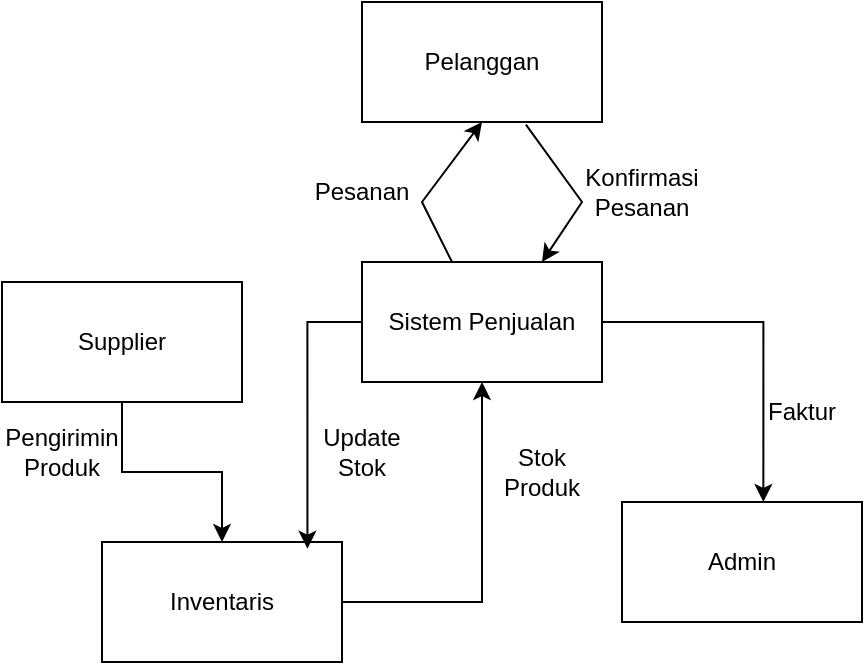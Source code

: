 <mxfile version="24.7.17">
  <diagram name="Page-1" id="7pnzttaZwBm4br5eXWZ0">
    <mxGraphModel dx="794" dy="446" grid="1" gridSize="10" guides="1" tooltips="1" connect="1" arrows="1" fold="1" page="1" pageScale="1" pageWidth="850" pageHeight="1100" math="0" shadow="0">
      <root>
        <mxCell id="0" />
        <mxCell id="1" parent="0" />
        <mxCell id="YuDGrSMKZ9I4nmps0toO-1" value="Pelanggan" style="rounded=0;whiteSpace=wrap;html=1;" vertex="1" parent="1">
          <mxGeometry x="350" y="70" width="120" height="60" as="geometry" />
        </mxCell>
        <mxCell id="YuDGrSMKZ9I4nmps0toO-2" value="Sistem Penjualan" style="rounded=0;whiteSpace=wrap;html=1;" vertex="1" parent="1">
          <mxGeometry x="350" y="200" width="120" height="60" as="geometry" />
        </mxCell>
        <mxCell id="YuDGrSMKZ9I4nmps0toO-14" style="edgeStyle=orthogonalEdgeStyle;rounded=0;orthogonalLoop=1;jettySize=auto;html=1;entryX=0.5;entryY=0;entryDx=0;entryDy=0;" edge="1" parent="1" source="YuDGrSMKZ9I4nmps0toO-3" target="YuDGrSMKZ9I4nmps0toO-4">
          <mxGeometry relative="1" as="geometry" />
        </mxCell>
        <mxCell id="YuDGrSMKZ9I4nmps0toO-3" value="Supplier" style="rounded=0;whiteSpace=wrap;html=1;" vertex="1" parent="1">
          <mxGeometry x="170" y="210" width="120" height="60" as="geometry" />
        </mxCell>
        <mxCell id="YuDGrSMKZ9I4nmps0toO-19" style="edgeStyle=orthogonalEdgeStyle;rounded=0;orthogonalLoop=1;jettySize=auto;html=1;entryX=0.5;entryY=1;entryDx=0;entryDy=0;" edge="1" parent="1" source="YuDGrSMKZ9I4nmps0toO-4" target="YuDGrSMKZ9I4nmps0toO-2">
          <mxGeometry relative="1" as="geometry" />
        </mxCell>
        <mxCell id="YuDGrSMKZ9I4nmps0toO-4" value="Inventaris" style="rounded=0;whiteSpace=wrap;html=1;" vertex="1" parent="1">
          <mxGeometry x="220" y="340" width="120" height="60" as="geometry" />
        </mxCell>
        <mxCell id="YuDGrSMKZ9I4nmps0toO-5" value="Admin" style="rounded=0;whiteSpace=wrap;html=1;" vertex="1" parent="1">
          <mxGeometry x="480" y="320" width="120" height="60" as="geometry" />
        </mxCell>
        <mxCell id="YuDGrSMKZ9I4nmps0toO-9" value="" style="endArrow=classic;html=1;rounded=0;entryX=0.5;entryY=1;entryDx=0;entryDy=0;" edge="1" parent="1" source="YuDGrSMKZ9I4nmps0toO-2" target="YuDGrSMKZ9I4nmps0toO-1">
          <mxGeometry width="50" height="50" relative="1" as="geometry">
            <mxPoint x="380" y="260" as="sourcePoint" />
            <mxPoint x="430" y="210" as="targetPoint" />
            <Array as="points">
              <mxPoint x="380" y="170" />
            </Array>
          </mxGeometry>
        </mxCell>
        <mxCell id="YuDGrSMKZ9I4nmps0toO-10" value="" style="endArrow=classic;html=1;rounded=0;entryX=0.75;entryY=0;entryDx=0;entryDy=0;exitX=0.683;exitY=1.022;exitDx=0;exitDy=0;exitPerimeter=0;" edge="1" parent="1" source="YuDGrSMKZ9I4nmps0toO-1" target="YuDGrSMKZ9I4nmps0toO-2">
          <mxGeometry width="50" height="50" relative="1" as="geometry">
            <mxPoint x="380" y="260" as="sourcePoint" />
            <mxPoint x="430" y="210" as="targetPoint" />
            <Array as="points">
              <mxPoint x="460" y="170" />
            </Array>
          </mxGeometry>
        </mxCell>
        <mxCell id="YuDGrSMKZ9I4nmps0toO-11" value="Konfirmasi Pesanan" style="text;html=1;align=center;verticalAlign=middle;whiteSpace=wrap;rounded=0;" vertex="1" parent="1">
          <mxGeometry x="460" y="150" width="60" height="30" as="geometry" />
        </mxCell>
        <mxCell id="YuDGrSMKZ9I4nmps0toO-12" value="Pesanan" style="text;html=1;align=center;verticalAlign=middle;whiteSpace=wrap;rounded=0;" vertex="1" parent="1">
          <mxGeometry x="320" y="150" width="60" height="30" as="geometry" />
        </mxCell>
        <mxCell id="YuDGrSMKZ9I4nmps0toO-18" style="edgeStyle=orthogonalEdgeStyle;rounded=0;orthogonalLoop=1;jettySize=auto;html=1;entryX=0.856;entryY=0.056;entryDx=0;entryDy=0;entryPerimeter=0;" edge="1" parent="1" source="YuDGrSMKZ9I4nmps0toO-2" target="YuDGrSMKZ9I4nmps0toO-4">
          <mxGeometry relative="1" as="geometry" />
        </mxCell>
        <mxCell id="YuDGrSMKZ9I4nmps0toO-20" value="Stok Produk" style="text;html=1;align=center;verticalAlign=middle;whiteSpace=wrap;rounded=0;" vertex="1" parent="1">
          <mxGeometry x="410" y="290" width="60" height="30" as="geometry" />
        </mxCell>
        <mxCell id="YuDGrSMKZ9I4nmps0toO-21" value="Pengirimin Produk" style="text;html=1;align=center;verticalAlign=middle;whiteSpace=wrap;rounded=0;" vertex="1" parent="1">
          <mxGeometry x="170" y="280" width="60" height="30" as="geometry" />
        </mxCell>
        <mxCell id="YuDGrSMKZ9I4nmps0toO-22" value="Update Stok" style="text;html=1;align=center;verticalAlign=middle;whiteSpace=wrap;rounded=0;" vertex="1" parent="1">
          <mxGeometry x="320" y="280" width="60" height="30" as="geometry" />
        </mxCell>
        <mxCell id="YuDGrSMKZ9I4nmps0toO-24" style="edgeStyle=orthogonalEdgeStyle;rounded=0;orthogonalLoop=1;jettySize=auto;html=1;entryX=0.589;entryY=0;entryDx=0;entryDy=0;entryPerimeter=0;" edge="1" parent="1" source="YuDGrSMKZ9I4nmps0toO-2" target="YuDGrSMKZ9I4nmps0toO-5">
          <mxGeometry relative="1" as="geometry" />
        </mxCell>
        <mxCell id="YuDGrSMKZ9I4nmps0toO-25" value="Faktur" style="text;html=1;align=center;verticalAlign=middle;whiteSpace=wrap;rounded=0;" vertex="1" parent="1">
          <mxGeometry x="540" y="260" width="60" height="30" as="geometry" />
        </mxCell>
      </root>
    </mxGraphModel>
  </diagram>
</mxfile>

